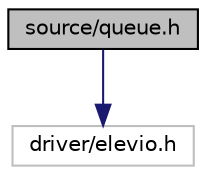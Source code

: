digraph "source/queue.h"
{
 // LATEX_PDF_SIZE
  edge [fontname="Helvetica",fontsize="10",labelfontname="Helvetica",labelfontsize="10"];
  node [fontname="Helvetica",fontsize="10",shape=record];
  Node1 [label="source/queue.h",height=0.2,width=0.4,color="black", fillcolor="grey75", style="filled", fontcolor="black",tooltip="Functions to control the queue."];
  Node1 -> Node2 [color="midnightblue",fontsize="10",style="solid",fontname="Helvetica"];
  Node2 [label="driver/elevio.h",height=0.2,width=0.4,color="grey75", fillcolor="white", style="filled",tooltip=" "];
}

